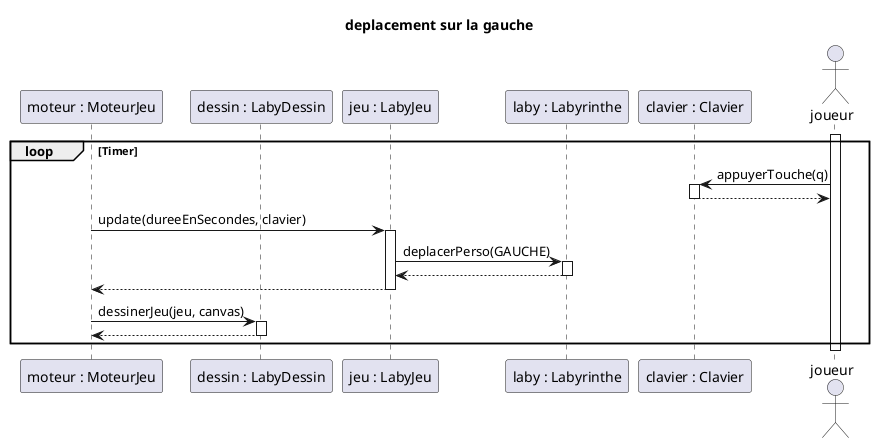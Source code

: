 @startuml

title deplacement sur la gauche
participant "moteur : MoteurJeu" as moteur
participant "dessin : LabyDessin" as dessin
participant "jeu : LabyJeu" as jeu
participant "laby : Labyrinthe" as laby
participant "clavier : Clavier" as clavier
actor joueur
activate joueur

    loop Timer
        joueur -> clavier : appuyerTouche(q)
        activate clavier
        joueur <-- clavier
        deactivate clavier

        moteur -> jeu : update(dureeEnSecondes, clavier)
        activate jeu
            jeu -> laby : deplacerPerso(GAUCHE)
            activate laby
            jeu <-- laby
            deactivate laby
        moteur <-- jeu
        deactivate jeu

        moteur -> dessin : dessinerJeu(jeu, canvas)
        activate dessin
        moteur <-- dessin
        deactivate dessin

    end


deactivate joueur
@enduml
